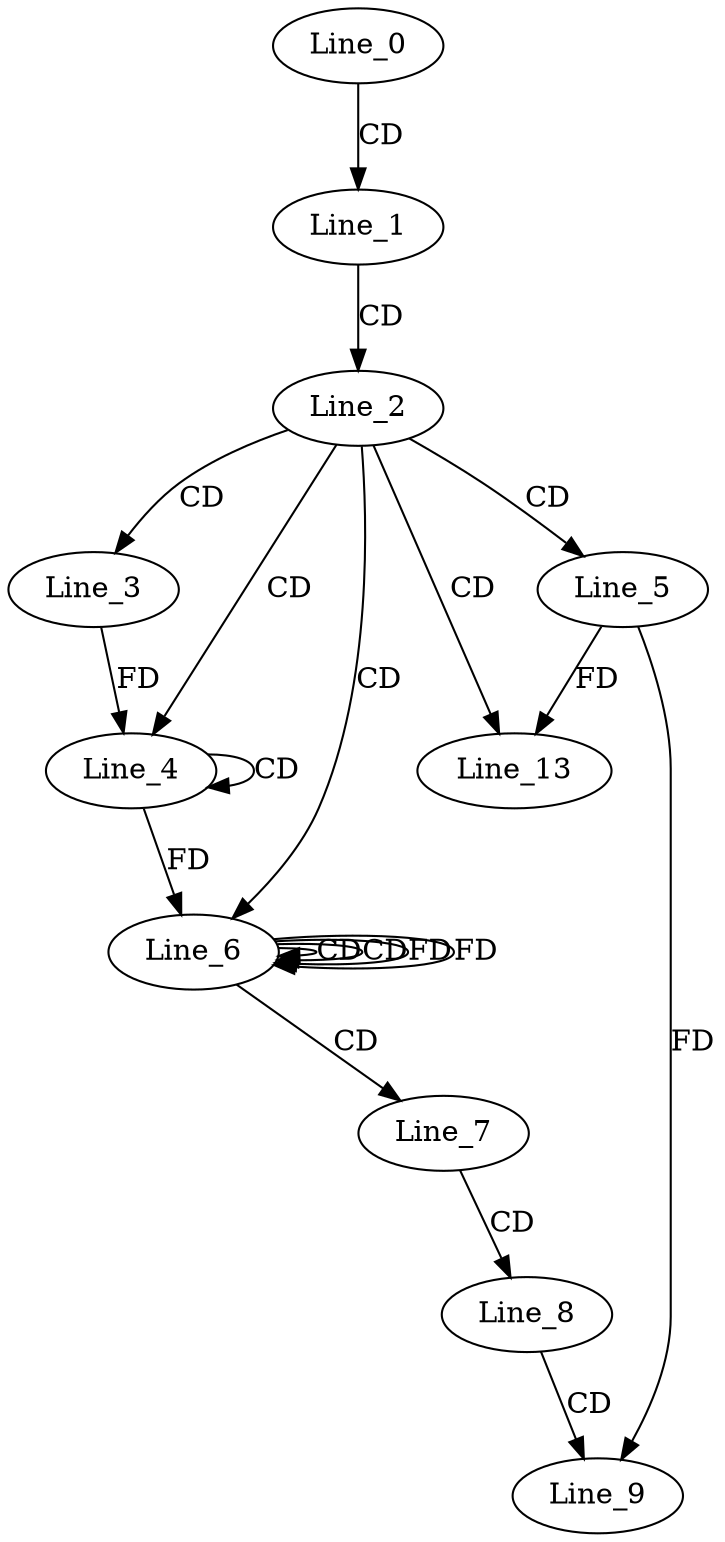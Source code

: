 digraph G {
  Line_0;
  Line_1;
  Line_2;
  Line_3;
  Line_4;
  Line_4;
  Line_4;
  Line_4;
  Line_5;
  Line_6;
  Line_6;
  Line_6;
  Line_7;
  Line_8;
  Line_9;
  Line_13;
  Line_0 -> Line_1 [ label="CD" ];
  Line_1 -> Line_2 [ label="CD" ];
  Line_2 -> Line_3 [ label="CD" ];
  Line_2 -> Line_4 [ label="CD" ];
  Line_4 -> Line_4 [ label="CD" ];
  Line_3 -> Line_4 [ label="FD" ];
  Line_2 -> Line_5 [ label="CD" ];
  Line_2 -> Line_6 [ label="CD" ];
  Line_6 -> Line_6 [ label="CD" ];
  Line_4 -> Line_6 [ label="FD" ];
  Line_6 -> Line_6 [ label="CD" ];
  Line_6 -> Line_6 [ label="FD" ];
  Line_6 -> Line_7 [ label="CD" ];
  Line_7 -> Line_8 [ label="CD" ];
  Line_8 -> Line_9 [ label="CD" ];
  Line_5 -> Line_9 [ label="FD" ];
  Line_2 -> Line_13 [ label="CD" ];
  Line_5 -> Line_13 [ label="FD" ];
  Line_6 -> Line_6 [ label="FD" ];
}
